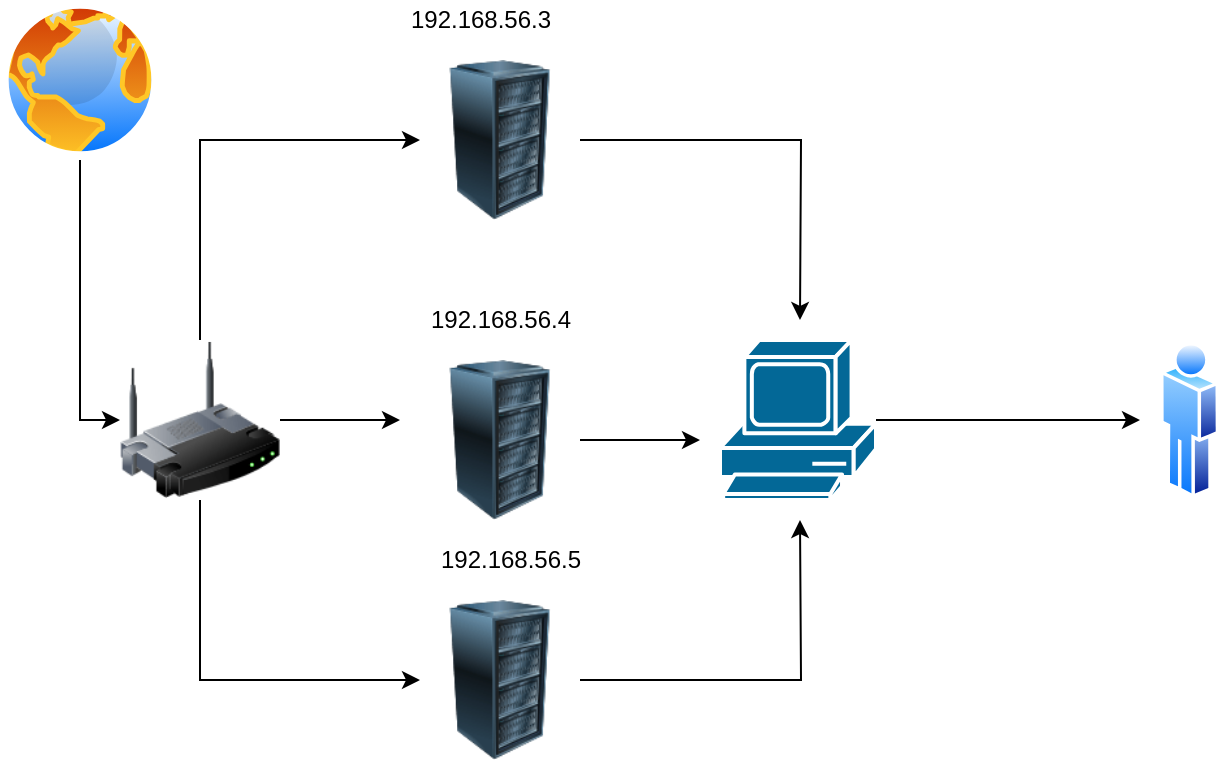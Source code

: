 <mxfile version="17.4.1" type="device"><diagram id="jeX87yLNZJsG24wJiczj" name="Page-1"><mxGraphModel dx="613" dy="528" grid="1" gridSize="10" guides="1" tooltips="1" connect="1" arrows="1" fold="1" page="1" pageScale="1" pageWidth="850" pageHeight="1100" math="0" shadow="0"><root><mxCell id="0"/><mxCell id="1" parent="0"/><mxCell id="dsg2_NkJxYE21e8bIGUw-6" style="edgeStyle=orthogonalEdgeStyle;rounded=0;orthogonalLoop=1;jettySize=auto;html=1;entryX=0;entryY=0.5;entryDx=0;entryDy=0;" edge="1" parent="1" source="dsg2_NkJxYE21e8bIGUw-1" target="dsg2_NkJxYE21e8bIGUw-3"><mxGeometry relative="1" as="geometry"/></mxCell><mxCell id="dsg2_NkJxYE21e8bIGUw-1" value="" style="aspect=fixed;perimeter=ellipsePerimeter;html=1;align=center;shadow=0;dashed=0;spacingTop=3;image;image=img/lib/active_directory/internet_globe.svg;" vertex="1" parent="1"><mxGeometry x="40" y="100" width="80" height="80" as="geometry"/></mxCell><mxCell id="dsg2_NkJxYE21e8bIGUw-18" style="edgeStyle=orthogonalEdgeStyle;rounded=0;orthogonalLoop=1;jettySize=auto;html=1;" edge="1" parent="1" source="dsg2_NkJxYE21e8bIGUw-2"><mxGeometry relative="1" as="geometry"><mxPoint x="440" y="260" as="targetPoint"/></mxGeometry></mxCell><mxCell id="dsg2_NkJxYE21e8bIGUw-2" value="" style="image;html=1;image=img/lib/clip_art/computers/Server_Rack_128x128.png" vertex="1" parent="1"><mxGeometry x="250" y="130" width="80" height="80" as="geometry"/></mxCell><mxCell id="dsg2_NkJxYE21e8bIGUw-14" style="edgeStyle=orthogonalEdgeStyle;rounded=0;orthogonalLoop=1;jettySize=auto;html=1;" edge="1" parent="1" source="dsg2_NkJxYE21e8bIGUw-3"><mxGeometry relative="1" as="geometry"><mxPoint x="240" y="310" as="targetPoint"/></mxGeometry></mxCell><mxCell id="dsg2_NkJxYE21e8bIGUw-15" style="edgeStyle=orthogonalEdgeStyle;rounded=0;orthogonalLoop=1;jettySize=auto;html=1;entryX=0;entryY=0.5;entryDx=0;entryDy=0;" edge="1" parent="1" source="dsg2_NkJxYE21e8bIGUw-3" target="dsg2_NkJxYE21e8bIGUw-2"><mxGeometry relative="1" as="geometry"><Array as="points"><mxPoint x="140" y="170"/></Array></mxGeometry></mxCell><mxCell id="dsg2_NkJxYE21e8bIGUw-16" style="edgeStyle=orthogonalEdgeStyle;rounded=0;orthogonalLoop=1;jettySize=auto;html=1;exitX=0.5;exitY=1;exitDx=0;exitDy=0;entryX=0;entryY=0.5;entryDx=0;entryDy=0;" edge="1" parent="1" source="dsg2_NkJxYE21e8bIGUw-3" target="dsg2_NkJxYE21e8bIGUw-11"><mxGeometry relative="1" as="geometry"/></mxCell><mxCell id="dsg2_NkJxYE21e8bIGUw-3" value="" style="image;html=1;image=img/lib/clip_art/networking/Wireless_Router_128x128.png" vertex="1" parent="1"><mxGeometry x="100" y="270" width="80" height="80" as="geometry"/></mxCell><mxCell id="dsg2_NkJxYE21e8bIGUw-17" style="edgeStyle=orthogonalEdgeStyle;rounded=0;orthogonalLoop=1;jettySize=auto;html=1;" edge="1" parent="1" source="dsg2_NkJxYE21e8bIGUw-4"><mxGeometry relative="1" as="geometry"><mxPoint x="610" y="310" as="targetPoint"/></mxGeometry></mxCell><mxCell id="dsg2_NkJxYE21e8bIGUw-4" value="" style="shape=mxgraph.cisco.computers_and_peripherals.pc;html=1;pointerEvents=1;dashed=0;fillColor=#036897;strokeColor=#ffffff;strokeWidth=2;verticalLabelPosition=bottom;verticalAlign=top;align=center;outlineConnect=0;" vertex="1" parent="1"><mxGeometry x="400" y="270" width="78" height="80" as="geometry"/></mxCell><mxCell id="dsg2_NkJxYE21e8bIGUw-20" style="edgeStyle=orthogonalEdgeStyle;rounded=0;orthogonalLoop=1;jettySize=auto;html=1;" edge="1" parent="1" source="dsg2_NkJxYE21e8bIGUw-10"><mxGeometry relative="1" as="geometry"><mxPoint x="390" y="320" as="targetPoint"/></mxGeometry></mxCell><mxCell id="dsg2_NkJxYE21e8bIGUw-10" value="" style="image;html=1;image=img/lib/clip_art/computers/Server_Rack_128x128.png" vertex="1" parent="1"><mxGeometry x="250" y="280" width="80" height="80" as="geometry"/></mxCell><mxCell id="dsg2_NkJxYE21e8bIGUw-19" style="edgeStyle=orthogonalEdgeStyle;rounded=0;orthogonalLoop=1;jettySize=auto;html=1;" edge="1" parent="1" source="dsg2_NkJxYE21e8bIGUw-11"><mxGeometry relative="1" as="geometry"><mxPoint x="440" y="360" as="targetPoint"/></mxGeometry></mxCell><mxCell id="dsg2_NkJxYE21e8bIGUw-11" value="" style="image;html=1;image=img/lib/clip_art/computers/Server_Rack_128x128.png" vertex="1" parent="1"><mxGeometry x="250" y="400" width="80" height="80" as="geometry"/></mxCell><mxCell id="dsg2_NkJxYE21e8bIGUw-5" value="" style="aspect=fixed;perimeter=ellipsePerimeter;html=1;align=center;shadow=0;dashed=0;spacingTop=3;image;image=img/lib/active_directory/user.svg;" vertex="1" parent="1"><mxGeometry x="620" y="270" width="29.6" height="80" as="geometry"/></mxCell><mxCell id="dsg2_NkJxYE21e8bIGUw-21" value="192.168.56.3" style="text;html=1;align=center;verticalAlign=middle;resizable=0;points=[];autosize=1;strokeColor=none;fillColor=none;" vertex="1" parent="1"><mxGeometry x="235" y="100" width="90" height="20" as="geometry"/></mxCell><mxCell id="dsg2_NkJxYE21e8bIGUw-22" value="192.168.56.4" style="text;html=1;align=center;verticalAlign=middle;resizable=0;points=[];autosize=1;strokeColor=none;fillColor=none;" vertex="1" parent="1"><mxGeometry x="245" y="250" width="90" height="20" as="geometry"/></mxCell><mxCell id="dsg2_NkJxYE21e8bIGUw-23" value="192.168.56.5" style="text;html=1;align=center;verticalAlign=middle;resizable=0;points=[];autosize=1;strokeColor=none;fillColor=none;" vertex="1" parent="1"><mxGeometry x="250" y="370" width="90" height="20" as="geometry"/></mxCell></root></mxGraphModel></diagram></mxfile>